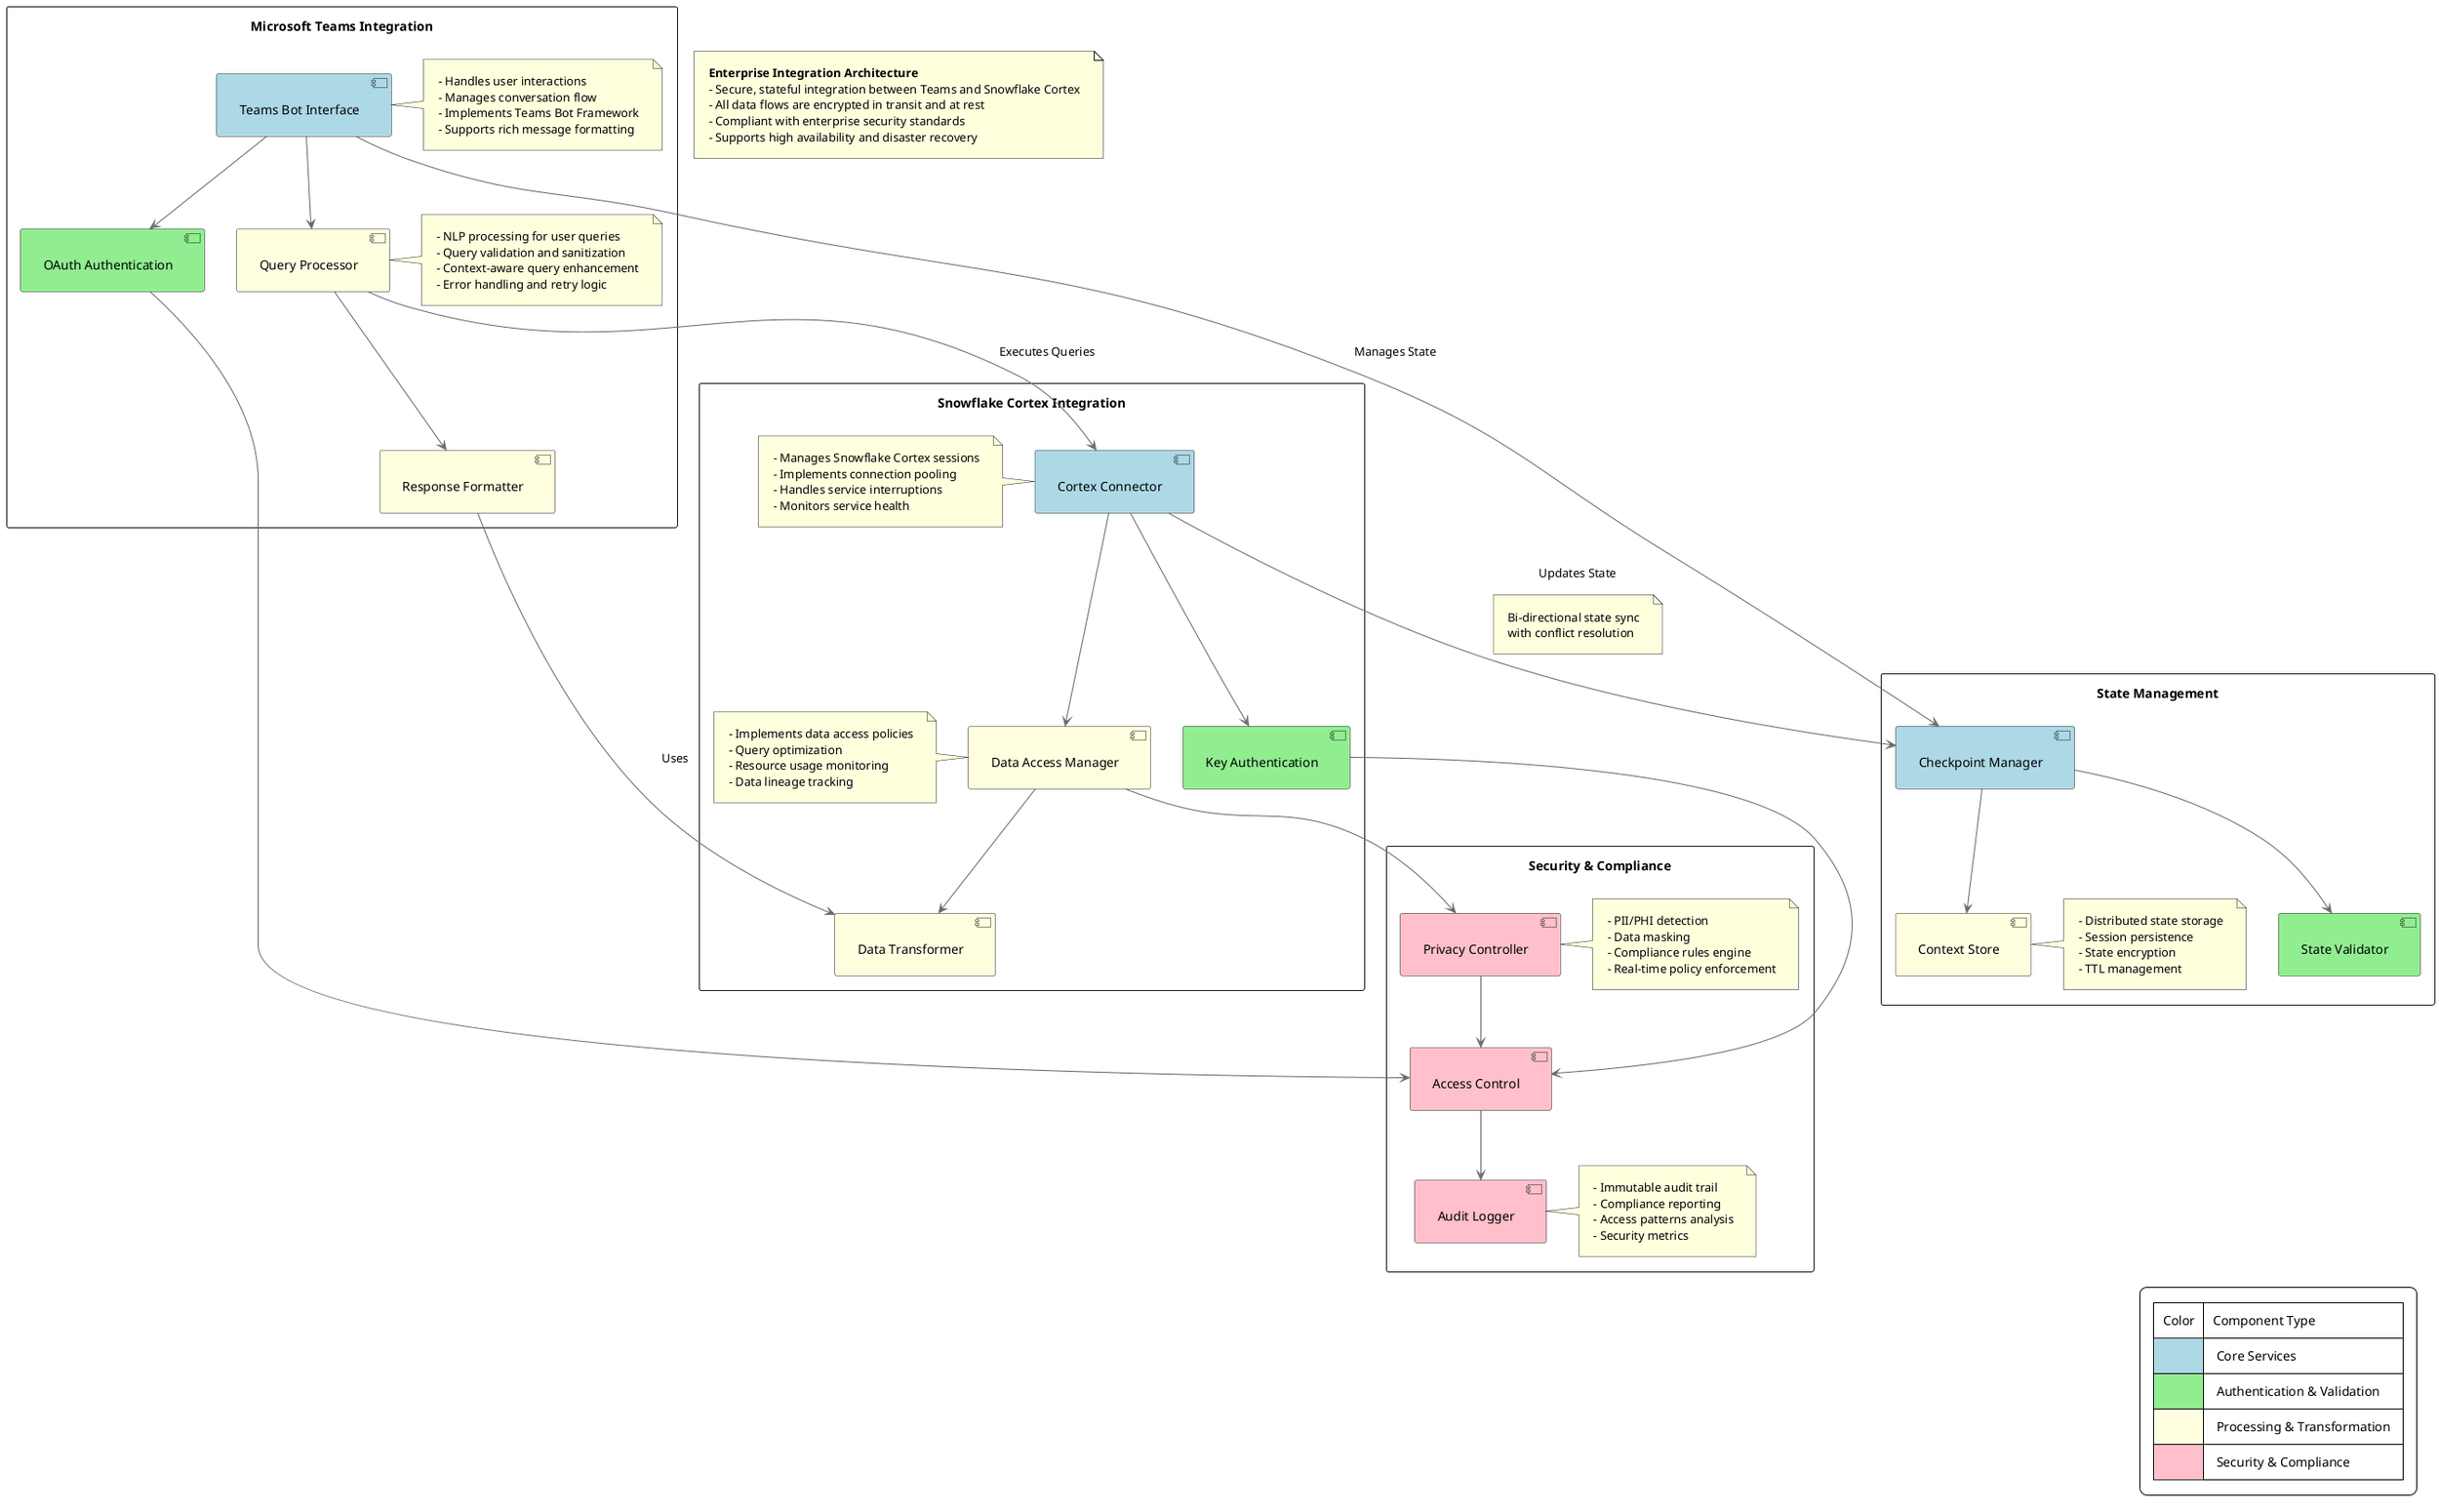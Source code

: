 @startuml cortex_teams_architecture

skinparam {
    BackgroundColor transparent
    ArrowColor #666666
    NodeFontName "Helvetica"
    NodeFontSize 12
    NodeFontColor #333333
    PackageStyle rectangle
    Padding 10
}

' Notes for overall architecture
note as N1
  **Enterprise Integration Architecture**
  - Secure, stateful integration between Teams and Snowflake Cortex
  - All data flows are encrypted in transit and at rest
  - Compliant with enterprise security standards
  - Supports high availability and disaster recovery
end note

' Core Components
package "Microsoft Teams Integration" {
    [Teams Bot Interface] as teamsBot #lightblue
    [OAuth Authentication] as teamsAuth #lightgreen
    [Query Processor] as queryProc #lightyellow
    [Response Formatter] as respFormat #lightyellow
    
    teamsBot --> teamsAuth
    teamsBot --> queryProc
    queryProc --> respFormat

    note right of teamsBot
      - Handles user interactions
      - Manages conversation flow
      - Implements Teams Bot Framework
      - Supports rich message formatting
    end note

    note right of queryProc
      - NLP processing for user queries
      - Query validation and sanitization
      - Context-aware query enhancement
      - Error handling and retry logic
    end note
}

package "Snowflake Cortex Integration" {
    [Cortex Connector] as cortexConn #lightblue
    [Key Authentication] as cortexAuth #lightgreen
    [Data Access Manager] as dataAccess #lightyellow
    [Data Transformer] as dataTransform #lightyellow
    
    cortexConn --> cortexAuth
    cortexConn --> dataAccess
    dataAccess --> dataTransform

    note left of cortexConn
      - Manages Snowflake Cortex sessions
      - Implements connection pooling
      - Handles service interruptions
      - Monitors service health
    end note

    note left of dataAccess
      - Implements data access policies
      - Query optimization
      - Resource usage monitoring
      - Data lineage tracking
    end note
}

package "State Management" {
    [Checkpoint Manager] as checkpointMgr #lightblue
    [State Validator] as stateValidator #lightgreen
    [Context Store] as contextStore #lightyellow
    
    checkpointMgr --> stateValidator
    checkpointMgr --> contextStore

    note right of contextStore
      - Distributed state storage
      - Session persistence
      - State encryption
      - TTL management
    end note
}

' Cross-Component Relationships
queryProc --> cortexConn : "Executes Queries"
respFormat --> dataTransform : "Uses"
teamsBot --> checkpointMgr : "Manages State"
cortexConn --> checkpointMgr : "Updates State"

note on link
  Bi-directional state sync
  with conflict resolution
end note

' Security Layer
package "Security & Compliance" {
    [Privacy Controller] as privacyCtrl #pink
    [Access Control] as accessCtrl #pink
    [Audit Logger] as auditLog #pink
    
    privacyCtrl --> accessCtrl
    accessCtrl --> auditLog

    note right of privacyCtrl
      - PII/PHI detection
      - Data masking
      - Compliance rules engine
      - Real-time policy enforcement
    end note

    note right of auditLog
      - Immutable audit trail
      - Compliance reporting
      - Access patterns analysis
      - Security metrics
    end note
}

' Security Connections
teamsAuth --> accessCtrl
cortexAuth --> accessCtrl
dataAccess --> privacyCtrl

legend right
    |Color|Component Type|
    |<#lightblue>| Core Services |
    |<#lightgreen>| Authentication & Validation |
    |<#lightyellow>| Processing & Transformation |
    |<#pink>| Security & Compliance |
endlegend

@enduml 